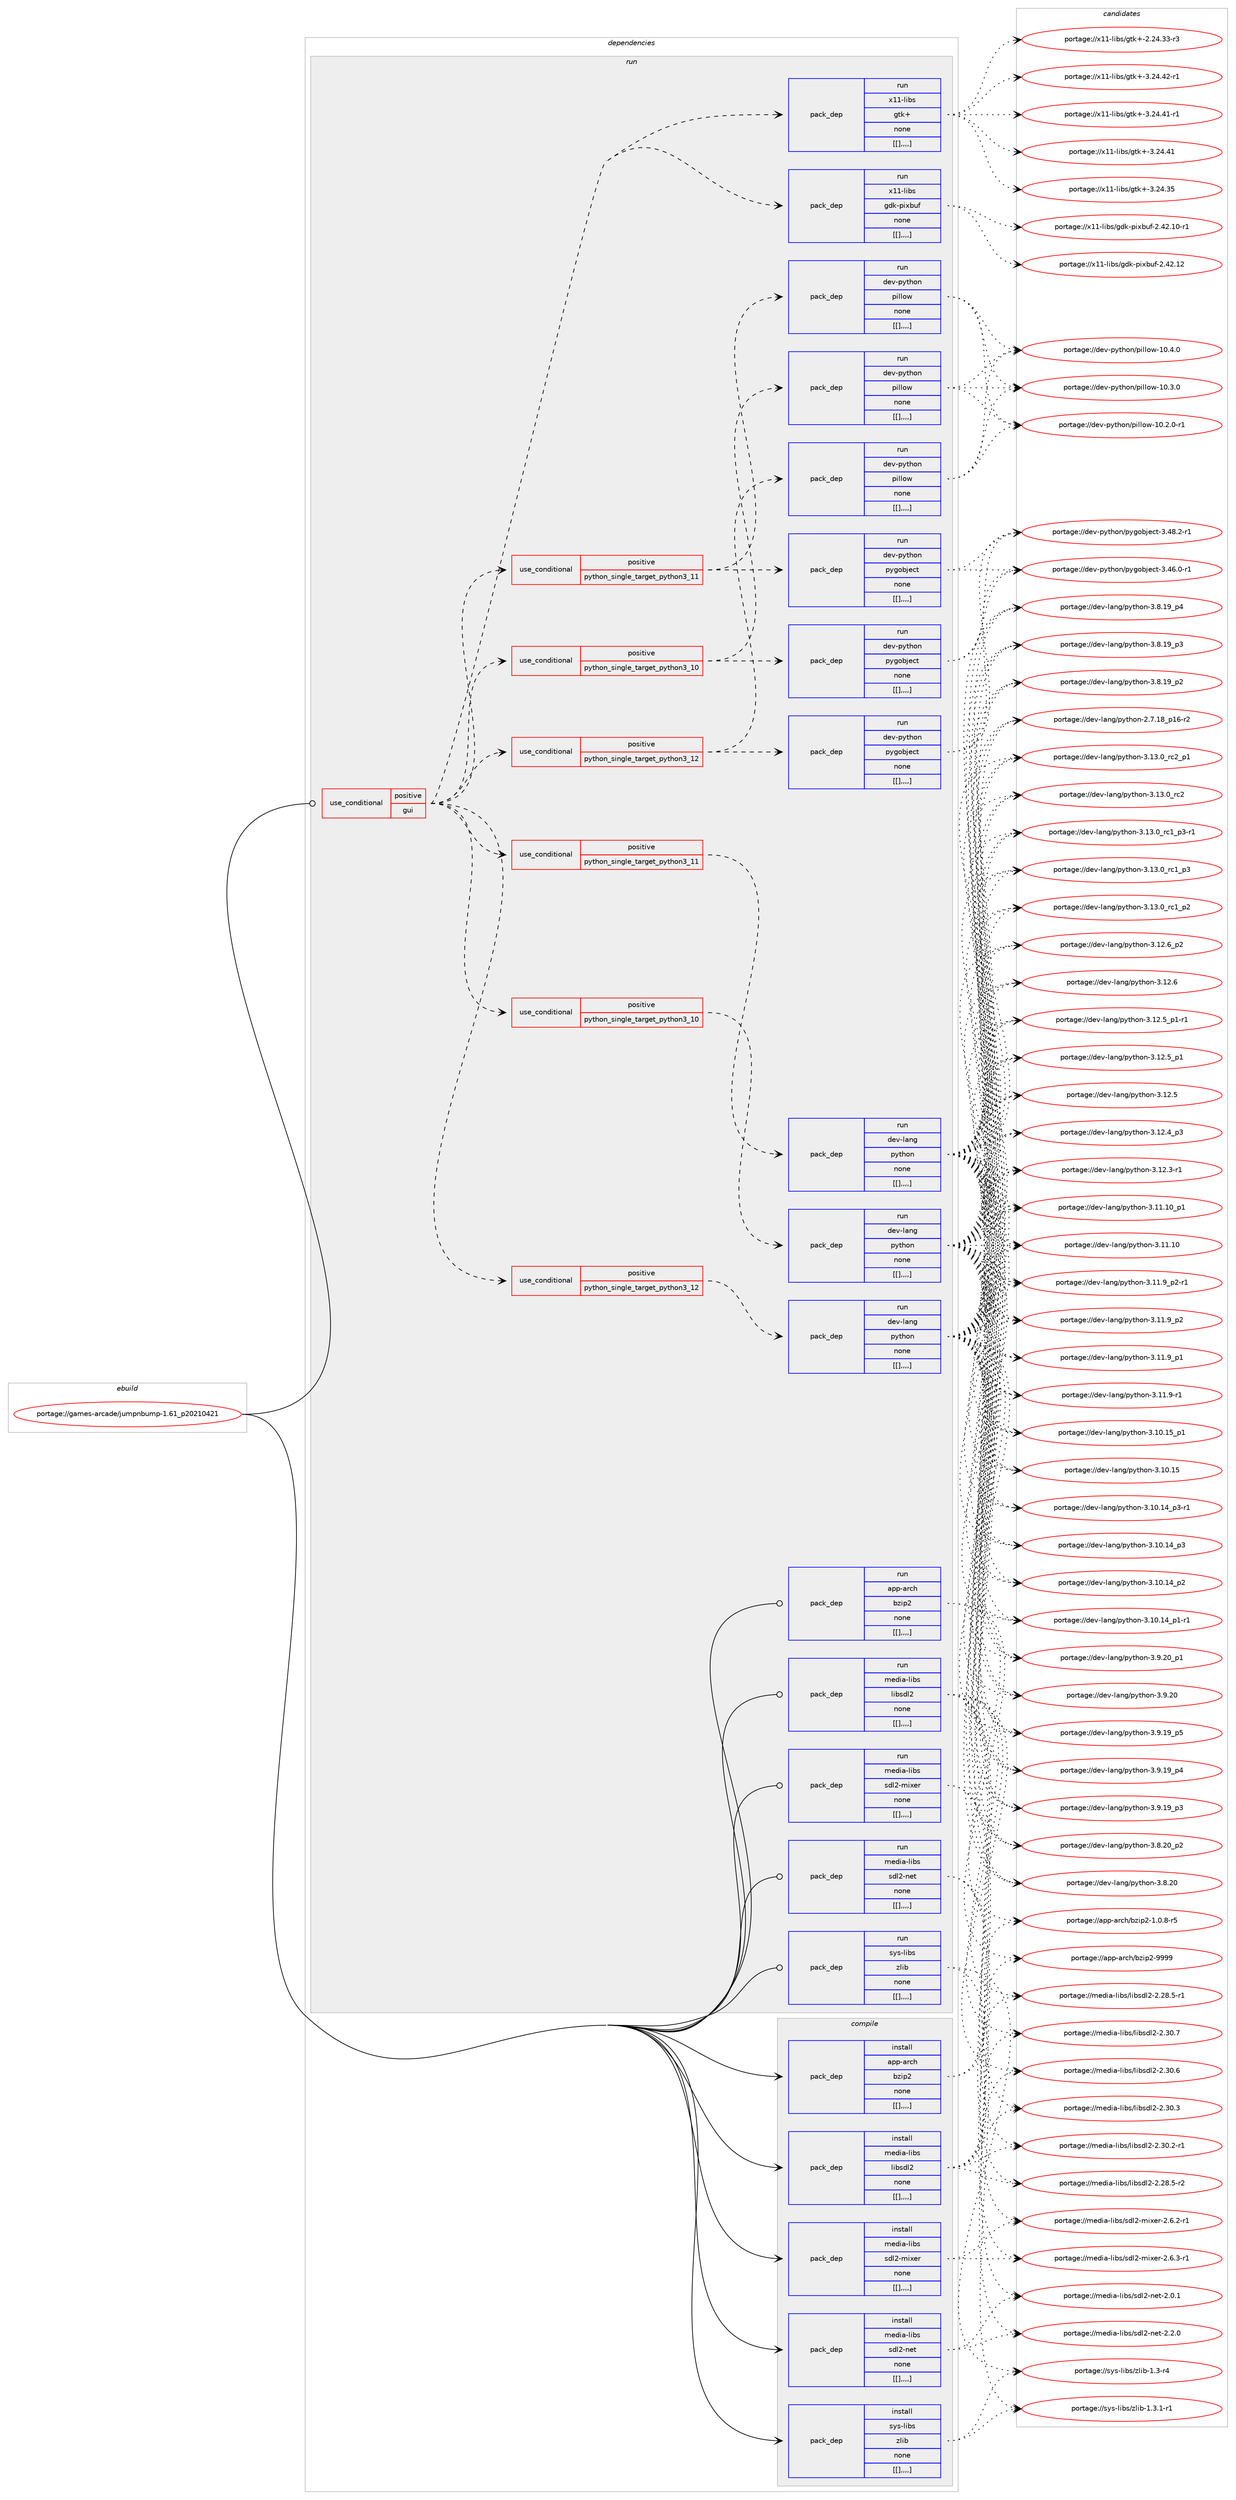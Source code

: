 digraph prolog {

# *************
# Graph options
# *************

newrank=true;
concentrate=true;
compound=true;
graph [rankdir=LR,fontname=Helvetica,fontsize=10,ranksep=1.5];#, ranksep=2.5, nodesep=0.2];
edge  [arrowhead=vee];
node  [fontname=Helvetica,fontsize=10];

# **********
# The ebuild
# **********

subgraph cluster_leftcol {
color=gray;
label=<<i>ebuild</i>>;
id [label="portage://games-arcade/jumpnbump-1.61_p20210421", color=red, width=4, href="../games-arcade/jumpnbump-1.61_p20210421.svg"];
}

# ****************
# The dependencies
# ****************

subgraph cluster_midcol {
color=gray;
label=<<i>dependencies</i>>;
subgraph cluster_compile {
fillcolor="#eeeeee";
style=filled;
label=<<i>compile</i>>;
subgraph pack162926 {
dependency229833 [label=<<TABLE BORDER="0" CELLBORDER="1" CELLSPACING="0" CELLPADDING="4" WIDTH="220"><TR><TD ROWSPAN="6" CELLPADDING="30">pack_dep</TD></TR><TR><TD WIDTH="110">install</TD></TR><TR><TD>app-arch</TD></TR><TR><TD>bzip2</TD></TR><TR><TD>none</TD></TR><TR><TD>[[],,,,]</TD></TR></TABLE>>, shape=none, color=blue];
}
id:e -> dependency229833:w [weight=20,style="solid",arrowhead="vee"];
subgraph pack162927 {
dependency229834 [label=<<TABLE BORDER="0" CELLBORDER="1" CELLSPACING="0" CELLPADDING="4" WIDTH="220"><TR><TD ROWSPAN="6" CELLPADDING="30">pack_dep</TD></TR><TR><TD WIDTH="110">install</TD></TR><TR><TD>media-libs</TD></TR><TR><TD>libsdl2</TD></TR><TR><TD>none</TD></TR><TR><TD>[[],,,,]</TD></TR></TABLE>>, shape=none, color=blue];
}
id:e -> dependency229834:w [weight=20,style="solid",arrowhead="vee"];
subgraph pack162928 {
dependency229835 [label=<<TABLE BORDER="0" CELLBORDER="1" CELLSPACING="0" CELLPADDING="4" WIDTH="220"><TR><TD ROWSPAN="6" CELLPADDING="30">pack_dep</TD></TR><TR><TD WIDTH="110">install</TD></TR><TR><TD>media-libs</TD></TR><TR><TD>sdl2-mixer</TD></TR><TR><TD>none</TD></TR><TR><TD>[[],,,,]</TD></TR></TABLE>>, shape=none, color=blue];
}
id:e -> dependency229835:w [weight=20,style="solid",arrowhead="vee"];
subgraph pack162929 {
dependency229836 [label=<<TABLE BORDER="0" CELLBORDER="1" CELLSPACING="0" CELLPADDING="4" WIDTH="220"><TR><TD ROWSPAN="6" CELLPADDING="30">pack_dep</TD></TR><TR><TD WIDTH="110">install</TD></TR><TR><TD>media-libs</TD></TR><TR><TD>sdl2-net</TD></TR><TR><TD>none</TD></TR><TR><TD>[[],,,,]</TD></TR></TABLE>>, shape=none, color=blue];
}
id:e -> dependency229836:w [weight=20,style="solid",arrowhead="vee"];
subgraph pack162930 {
dependency229837 [label=<<TABLE BORDER="0" CELLBORDER="1" CELLSPACING="0" CELLPADDING="4" WIDTH="220"><TR><TD ROWSPAN="6" CELLPADDING="30">pack_dep</TD></TR><TR><TD WIDTH="110">install</TD></TR><TR><TD>sys-libs</TD></TR><TR><TD>zlib</TD></TR><TR><TD>none</TD></TR><TR><TD>[[],,,,]</TD></TR></TABLE>>, shape=none, color=blue];
}
id:e -> dependency229837:w [weight=20,style="solid",arrowhead="vee"];
}
subgraph cluster_compileandrun {
fillcolor="#eeeeee";
style=filled;
label=<<i>compile and run</i>>;
}
subgraph cluster_run {
fillcolor="#eeeeee";
style=filled;
label=<<i>run</i>>;
subgraph cond65432 {
dependency229838 [label=<<TABLE BORDER="0" CELLBORDER="1" CELLSPACING="0" CELLPADDING="4"><TR><TD ROWSPAN="3" CELLPADDING="10">use_conditional</TD></TR><TR><TD>positive</TD></TR><TR><TD>gui</TD></TR></TABLE>>, shape=none, color=red];
subgraph cond65433 {
dependency229839 [label=<<TABLE BORDER="0" CELLBORDER="1" CELLSPACING="0" CELLPADDING="4"><TR><TD ROWSPAN="3" CELLPADDING="10">use_conditional</TD></TR><TR><TD>positive</TD></TR><TR><TD>python_single_target_python3_10</TD></TR></TABLE>>, shape=none, color=red];
subgraph pack162931 {
dependency229840 [label=<<TABLE BORDER="0" CELLBORDER="1" CELLSPACING="0" CELLPADDING="4" WIDTH="220"><TR><TD ROWSPAN="6" CELLPADDING="30">pack_dep</TD></TR><TR><TD WIDTH="110">run</TD></TR><TR><TD>dev-lang</TD></TR><TR><TD>python</TD></TR><TR><TD>none</TD></TR><TR><TD>[[],,,,]</TD></TR></TABLE>>, shape=none, color=blue];
}
dependency229839:e -> dependency229840:w [weight=20,style="dashed",arrowhead="vee"];
}
dependency229838:e -> dependency229839:w [weight=20,style="dashed",arrowhead="vee"];
subgraph cond65434 {
dependency229841 [label=<<TABLE BORDER="0" CELLBORDER="1" CELLSPACING="0" CELLPADDING="4"><TR><TD ROWSPAN="3" CELLPADDING="10">use_conditional</TD></TR><TR><TD>positive</TD></TR><TR><TD>python_single_target_python3_11</TD></TR></TABLE>>, shape=none, color=red];
subgraph pack162932 {
dependency229842 [label=<<TABLE BORDER="0" CELLBORDER="1" CELLSPACING="0" CELLPADDING="4" WIDTH="220"><TR><TD ROWSPAN="6" CELLPADDING="30">pack_dep</TD></TR><TR><TD WIDTH="110">run</TD></TR><TR><TD>dev-lang</TD></TR><TR><TD>python</TD></TR><TR><TD>none</TD></TR><TR><TD>[[],,,,]</TD></TR></TABLE>>, shape=none, color=blue];
}
dependency229841:e -> dependency229842:w [weight=20,style="dashed",arrowhead="vee"];
}
dependency229838:e -> dependency229841:w [weight=20,style="dashed",arrowhead="vee"];
subgraph cond65435 {
dependency229843 [label=<<TABLE BORDER="0" CELLBORDER="1" CELLSPACING="0" CELLPADDING="4"><TR><TD ROWSPAN="3" CELLPADDING="10">use_conditional</TD></TR><TR><TD>positive</TD></TR><TR><TD>python_single_target_python3_12</TD></TR></TABLE>>, shape=none, color=red];
subgraph pack162933 {
dependency229844 [label=<<TABLE BORDER="0" CELLBORDER="1" CELLSPACING="0" CELLPADDING="4" WIDTH="220"><TR><TD ROWSPAN="6" CELLPADDING="30">pack_dep</TD></TR><TR><TD WIDTH="110">run</TD></TR><TR><TD>dev-lang</TD></TR><TR><TD>python</TD></TR><TR><TD>none</TD></TR><TR><TD>[[],,,,]</TD></TR></TABLE>>, shape=none, color=blue];
}
dependency229843:e -> dependency229844:w [weight=20,style="dashed",arrowhead="vee"];
}
dependency229838:e -> dependency229843:w [weight=20,style="dashed",arrowhead="vee"];
subgraph cond65436 {
dependency229845 [label=<<TABLE BORDER="0" CELLBORDER="1" CELLSPACING="0" CELLPADDING="4"><TR><TD ROWSPAN="3" CELLPADDING="10">use_conditional</TD></TR><TR><TD>positive</TD></TR><TR><TD>python_single_target_python3_10</TD></TR></TABLE>>, shape=none, color=red];
subgraph pack162934 {
dependency229846 [label=<<TABLE BORDER="0" CELLBORDER="1" CELLSPACING="0" CELLPADDING="4" WIDTH="220"><TR><TD ROWSPAN="6" CELLPADDING="30">pack_dep</TD></TR><TR><TD WIDTH="110">run</TD></TR><TR><TD>dev-python</TD></TR><TR><TD>pillow</TD></TR><TR><TD>none</TD></TR><TR><TD>[[],,,,]</TD></TR></TABLE>>, shape=none, color=blue];
}
dependency229845:e -> dependency229846:w [weight=20,style="dashed",arrowhead="vee"];
subgraph pack162935 {
dependency229847 [label=<<TABLE BORDER="0" CELLBORDER="1" CELLSPACING="0" CELLPADDING="4" WIDTH="220"><TR><TD ROWSPAN="6" CELLPADDING="30">pack_dep</TD></TR><TR><TD WIDTH="110">run</TD></TR><TR><TD>dev-python</TD></TR><TR><TD>pygobject</TD></TR><TR><TD>none</TD></TR><TR><TD>[[],,,,]</TD></TR></TABLE>>, shape=none, color=blue];
}
dependency229845:e -> dependency229847:w [weight=20,style="dashed",arrowhead="vee"];
}
dependency229838:e -> dependency229845:w [weight=20,style="dashed",arrowhead="vee"];
subgraph cond65437 {
dependency229848 [label=<<TABLE BORDER="0" CELLBORDER="1" CELLSPACING="0" CELLPADDING="4"><TR><TD ROWSPAN="3" CELLPADDING="10">use_conditional</TD></TR><TR><TD>positive</TD></TR><TR><TD>python_single_target_python3_11</TD></TR></TABLE>>, shape=none, color=red];
subgraph pack162936 {
dependency229849 [label=<<TABLE BORDER="0" CELLBORDER="1" CELLSPACING="0" CELLPADDING="4" WIDTH="220"><TR><TD ROWSPAN="6" CELLPADDING="30">pack_dep</TD></TR><TR><TD WIDTH="110">run</TD></TR><TR><TD>dev-python</TD></TR><TR><TD>pillow</TD></TR><TR><TD>none</TD></TR><TR><TD>[[],,,,]</TD></TR></TABLE>>, shape=none, color=blue];
}
dependency229848:e -> dependency229849:w [weight=20,style="dashed",arrowhead="vee"];
subgraph pack162937 {
dependency229850 [label=<<TABLE BORDER="0" CELLBORDER="1" CELLSPACING="0" CELLPADDING="4" WIDTH="220"><TR><TD ROWSPAN="6" CELLPADDING="30">pack_dep</TD></TR><TR><TD WIDTH="110">run</TD></TR><TR><TD>dev-python</TD></TR><TR><TD>pygobject</TD></TR><TR><TD>none</TD></TR><TR><TD>[[],,,,]</TD></TR></TABLE>>, shape=none, color=blue];
}
dependency229848:e -> dependency229850:w [weight=20,style="dashed",arrowhead="vee"];
}
dependency229838:e -> dependency229848:w [weight=20,style="dashed",arrowhead="vee"];
subgraph cond65438 {
dependency229851 [label=<<TABLE BORDER="0" CELLBORDER="1" CELLSPACING="0" CELLPADDING="4"><TR><TD ROWSPAN="3" CELLPADDING="10">use_conditional</TD></TR><TR><TD>positive</TD></TR><TR><TD>python_single_target_python3_12</TD></TR></TABLE>>, shape=none, color=red];
subgraph pack162938 {
dependency229852 [label=<<TABLE BORDER="0" CELLBORDER="1" CELLSPACING="0" CELLPADDING="4" WIDTH="220"><TR><TD ROWSPAN="6" CELLPADDING="30">pack_dep</TD></TR><TR><TD WIDTH="110">run</TD></TR><TR><TD>dev-python</TD></TR><TR><TD>pillow</TD></TR><TR><TD>none</TD></TR><TR><TD>[[],,,,]</TD></TR></TABLE>>, shape=none, color=blue];
}
dependency229851:e -> dependency229852:w [weight=20,style="dashed",arrowhead="vee"];
subgraph pack162939 {
dependency229853 [label=<<TABLE BORDER="0" CELLBORDER="1" CELLSPACING="0" CELLPADDING="4" WIDTH="220"><TR><TD ROWSPAN="6" CELLPADDING="30">pack_dep</TD></TR><TR><TD WIDTH="110">run</TD></TR><TR><TD>dev-python</TD></TR><TR><TD>pygobject</TD></TR><TR><TD>none</TD></TR><TR><TD>[[],,,,]</TD></TR></TABLE>>, shape=none, color=blue];
}
dependency229851:e -> dependency229853:w [weight=20,style="dashed",arrowhead="vee"];
}
dependency229838:e -> dependency229851:w [weight=20,style="dashed",arrowhead="vee"];
subgraph pack162940 {
dependency229854 [label=<<TABLE BORDER="0" CELLBORDER="1" CELLSPACING="0" CELLPADDING="4" WIDTH="220"><TR><TD ROWSPAN="6" CELLPADDING="30">pack_dep</TD></TR><TR><TD WIDTH="110">run</TD></TR><TR><TD>x11-libs</TD></TR><TR><TD>gdk-pixbuf</TD></TR><TR><TD>none</TD></TR><TR><TD>[[],,,,]</TD></TR></TABLE>>, shape=none, color=blue];
}
dependency229838:e -> dependency229854:w [weight=20,style="dashed",arrowhead="vee"];
subgraph pack162941 {
dependency229855 [label=<<TABLE BORDER="0" CELLBORDER="1" CELLSPACING="0" CELLPADDING="4" WIDTH="220"><TR><TD ROWSPAN="6" CELLPADDING="30">pack_dep</TD></TR><TR><TD WIDTH="110">run</TD></TR><TR><TD>x11-libs</TD></TR><TR><TD>gtk+</TD></TR><TR><TD>none</TD></TR><TR><TD>[[],,,,]</TD></TR></TABLE>>, shape=none, color=blue];
}
dependency229838:e -> dependency229855:w [weight=20,style="dashed",arrowhead="vee"];
}
id:e -> dependency229838:w [weight=20,style="solid",arrowhead="odot"];
subgraph pack162942 {
dependency229856 [label=<<TABLE BORDER="0" CELLBORDER="1" CELLSPACING="0" CELLPADDING="4" WIDTH="220"><TR><TD ROWSPAN="6" CELLPADDING="30">pack_dep</TD></TR><TR><TD WIDTH="110">run</TD></TR><TR><TD>app-arch</TD></TR><TR><TD>bzip2</TD></TR><TR><TD>none</TD></TR><TR><TD>[[],,,,]</TD></TR></TABLE>>, shape=none, color=blue];
}
id:e -> dependency229856:w [weight=20,style="solid",arrowhead="odot"];
subgraph pack162943 {
dependency229857 [label=<<TABLE BORDER="0" CELLBORDER="1" CELLSPACING="0" CELLPADDING="4" WIDTH="220"><TR><TD ROWSPAN="6" CELLPADDING="30">pack_dep</TD></TR><TR><TD WIDTH="110">run</TD></TR><TR><TD>media-libs</TD></TR><TR><TD>libsdl2</TD></TR><TR><TD>none</TD></TR><TR><TD>[[],,,,]</TD></TR></TABLE>>, shape=none, color=blue];
}
id:e -> dependency229857:w [weight=20,style="solid",arrowhead="odot"];
subgraph pack162944 {
dependency229858 [label=<<TABLE BORDER="0" CELLBORDER="1" CELLSPACING="0" CELLPADDING="4" WIDTH="220"><TR><TD ROWSPAN="6" CELLPADDING="30">pack_dep</TD></TR><TR><TD WIDTH="110">run</TD></TR><TR><TD>media-libs</TD></TR><TR><TD>sdl2-mixer</TD></TR><TR><TD>none</TD></TR><TR><TD>[[],,,,]</TD></TR></TABLE>>, shape=none, color=blue];
}
id:e -> dependency229858:w [weight=20,style="solid",arrowhead="odot"];
subgraph pack162945 {
dependency229859 [label=<<TABLE BORDER="0" CELLBORDER="1" CELLSPACING="0" CELLPADDING="4" WIDTH="220"><TR><TD ROWSPAN="6" CELLPADDING="30">pack_dep</TD></TR><TR><TD WIDTH="110">run</TD></TR><TR><TD>media-libs</TD></TR><TR><TD>sdl2-net</TD></TR><TR><TD>none</TD></TR><TR><TD>[[],,,,]</TD></TR></TABLE>>, shape=none, color=blue];
}
id:e -> dependency229859:w [weight=20,style="solid",arrowhead="odot"];
subgraph pack162946 {
dependency229860 [label=<<TABLE BORDER="0" CELLBORDER="1" CELLSPACING="0" CELLPADDING="4" WIDTH="220"><TR><TD ROWSPAN="6" CELLPADDING="30">pack_dep</TD></TR><TR><TD WIDTH="110">run</TD></TR><TR><TD>sys-libs</TD></TR><TR><TD>zlib</TD></TR><TR><TD>none</TD></TR><TR><TD>[[],,,,]</TD></TR></TABLE>>, shape=none, color=blue];
}
id:e -> dependency229860:w [weight=20,style="solid",arrowhead="odot"];
}
}

# **************
# The candidates
# **************

subgraph cluster_choices {
rank=same;
color=gray;
label=<<i>candidates</i>>;

subgraph choice162926 {
color=black;
nodesep=1;
choice971121124597114991044798122105112504557575757 [label="portage://app-arch/bzip2-9999", color=red, width=4,href="../app-arch/bzip2-9999.svg"];
choice971121124597114991044798122105112504549464846564511453 [label="portage://app-arch/bzip2-1.0.8-r5", color=red, width=4,href="../app-arch/bzip2-1.0.8-r5.svg"];
dependency229833:e -> choice971121124597114991044798122105112504557575757:w [style=dotted,weight="100"];
dependency229833:e -> choice971121124597114991044798122105112504549464846564511453:w [style=dotted,weight="100"];
}
subgraph choice162927 {
color=black;
nodesep=1;
choice10910110010597451081059811547108105981151001085045504651484655 [label="portage://media-libs/libsdl2-2.30.7", color=red, width=4,href="../media-libs/libsdl2-2.30.7.svg"];
choice10910110010597451081059811547108105981151001085045504651484654 [label="portage://media-libs/libsdl2-2.30.6", color=red, width=4,href="../media-libs/libsdl2-2.30.6.svg"];
choice10910110010597451081059811547108105981151001085045504651484651 [label="portage://media-libs/libsdl2-2.30.3", color=red, width=4,href="../media-libs/libsdl2-2.30.3.svg"];
choice109101100105974510810598115471081059811510010850455046514846504511449 [label="portage://media-libs/libsdl2-2.30.2-r1", color=red, width=4,href="../media-libs/libsdl2-2.30.2-r1.svg"];
choice109101100105974510810598115471081059811510010850455046505646534511450 [label="portage://media-libs/libsdl2-2.28.5-r2", color=red, width=4,href="../media-libs/libsdl2-2.28.5-r2.svg"];
choice109101100105974510810598115471081059811510010850455046505646534511449 [label="portage://media-libs/libsdl2-2.28.5-r1", color=red, width=4,href="../media-libs/libsdl2-2.28.5-r1.svg"];
dependency229834:e -> choice10910110010597451081059811547108105981151001085045504651484655:w [style=dotted,weight="100"];
dependency229834:e -> choice10910110010597451081059811547108105981151001085045504651484654:w [style=dotted,weight="100"];
dependency229834:e -> choice10910110010597451081059811547108105981151001085045504651484651:w [style=dotted,weight="100"];
dependency229834:e -> choice109101100105974510810598115471081059811510010850455046514846504511449:w [style=dotted,weight="100"];
dependency229834:e -> choice109101100105974510810598115471081059811510010850455046505646534511450:w [style=dotted,weight="100"];
dependency229834:e -> choice109101100105974510810598115471081059811510010850455046505646534511449:w [style=dotted,weight="100"];
}
subgraph choice162928 {
color=black;
nodesep=1;
choice1091011001059745108105981154711510010850451091051201011144550465446514511449 [label="portage://media-libs/sdl2-mixer-2.6.3-r1", color=red, width=4,href="../media-libs/sdl2-mixer-2.6.3-r1.svg"];
choice1091011001059745108105981154711510010850451091051201011144550465446504511449 [label="portage://media-libs/sdl2-mixer-2.6.2-r1", color=red, width=4,href="../media-libs/sdl2-mixer-2.6.2-r1.svg"];
dependency229835:e -> choice1091011001059745108105981154711510010850451091051201011144550465446514511449:w [style=dotted,weight="100"];
dependency229835:e -> choice1091011001059745108105981154711510010850451091051201011144550465446504511449:w [style=dotted,weight="100"];
}
subgraph choice162929 {
color=black;
nodesep=1;
choice109101100105974510810598115471151001085045110101116455046504648 [label="portage://media-libs/sdl2-net-2.2.0", color=red, width=4,href="../media-libs/sdl2-net-2.2.0.svg"];
choice109101100105974510810598115471151001085045110101116455046484649 [label="portage://media-libs/sdl2-net-2.0.1", color=red, width=4,href="../media-libs/sdl2-net-2.0.1.svg"];
dependency229836:e -> choice109101100105974510810598115471151001085045110101116455046504648:w [style=dotted,weight="100"];
dependency229836:e -> choice109101100105974510810598115471151001085045110101116455046484649:w [style=dotted,weight="100"];
}
subgraph choice162930 {
color=black;
nodesep=1;
choice115121115451081059811547122108105984549465146494511449 [label="portage://sys-libs/zlib-1.3.1-r1", color=red, width=4,href="../sys-libs/zlib-1.3.1-r1.svg"];
choice11512111545108105981154712210810598454946514511452 [label="portage://sys-libs/zlib-1.3-r4", color=red, width=4,href="../sys-libs/zlib-1.3-r4.svg"];
dependency229837:e -> choice115121115451081059811547122108105984549465146494511449:w [style=dotted,weight="100"];
dependency229837:e -> choice11512111545108105981154712210810598454946514511452:w [style=dotted,weight="100"];
}
subgraph choice162931 {
color=black;
nodesep=1;
choice100101118451089711010347112121116104111110455146495146489511499509511249 [label="portage://dev-lang/python-3.13.0_rc2_p1", color=red, width=4,href="../dev-lang/python-3.13.0_rc2_p1.svg"];
choice10010111845108971101034711212111610411111045514649514648951149950 [label="portage://dev-lang/python-3.13.0_rc2", color=red, width=4,href="../dev-lang/python-3.13.0_rc2.svg"];
choice1001011184510897110103471121211161041111104551464951464895114994995112514511449 [label="portage://dev-lang/python-3.13.0_rc1_p3-r1", color=red, width=4,href="../dev-lang/python-3.13.0_rc1_p3-r1.svg"];
choice100101118451089711010347112121116104111110455146495146489511499499511251 [label="portage://dev-lang/python-3.13.0_rc1_p3", color=red, width=4,href="../dev-lang/python-3.13.0_rc1_p3.svg"];
choice100101118451089711010347112121116104111110455146495146489511499499511250 [label="portage://dev-lang/python-3.13.0_rc1_p2", color=red, width=4,href="../dev-lang/python-3.13.0_rc1_p2.svg"];
choice100101118451089711010347112121116104111110455146495046549511250 [label="portage://dev-lang/python-3.12.6_p2", color=red, width=4,href="../dev-lang/python-3.12.6_p2.svg"];
choice10010111845108971101034711212111610411111045514649504654 [label="portage://dev-lang/python-3.12.6", color=red, width=4,href="../dev-lang/python-3.12.6.svg"];
choice1001011184510897110103471121211161041111104551464950465395112494511449 [label="portage://dev-lang/python-3.12.5_p1-r1", color=red, width=4,href="../dev-lang/python-3.12.5_p1-r1.svg"];
choice100101118451089711010347112121116104111110455146495046539511249 [label="portage://dev-lang/python-3.12.5_p1", color=red, width=4,href="../dev-lang/python-3.12.5_p1.svg"];
choice10010111845108971101034711212111610411111045514649504653 [label="portage://dev-lang/python-3.12.5", color=red, width=4,href="../dev-lang/python-3.12.5.svg"];
choice100101118451089711010347112121116104111110455146495046529511251 [label="portage://dev-lang/python-3.12.4_p3", color=red, width=4,href="../dev-lang/python-3.12.4_p3.svg"];
choice100101118451089711010347112121116104111110455146495046514511449 [label="portage://dev-lang/python-3.12.3-r1", color=red, width=4,href="../dev-lang/python-3.12.3-r1.svg"];
choice10010111845108971101034711212111610411111045514649494649489511249 [label="portage://dev-lang/python-3.11.10_p1", color=red, width=4,href="../dev-lang/python-3.11.10_p1.svg"];
choice1001011184510897110103471121211161041111104551464949464948 [label="portage://dev-lang/python-3.11.10", color=red, width=4,href="../dev-lang/python-3.11.10.svg"];
choice1001011184510897110103471121211161041111104551464949465795112504511449 [label="portage://dev-lang/python-3.11.9_p2-r1", color=red, width=4,href="../dev-lang/python-3.11.9_p2-r1.svg"];
choice100101118451089711010347112121116104111110455146494946579511250 [label="portage://dev-lang/python-3.11.9_p2", color=red, width=4,href="../dev-lang/python-3.11.9_p2.svg"];
choice100101118451089711010347112121116104111110455146494946579511249 [label="portage://dev-lang/python-3.11.9_p1", color=red, width=4,href="../dev-lang/python-3.11.9_p1.svg"];
choice100101118451089711010347112121116104111110455146494946574511449 [label="portage://dev-lang/python-3.11.9-r1", color=red, width=4,href="../dev-lang/python-3.11.9-r1.svg"];
choice10010111845108971101034711212111610411111045514649484649539511249 [label="portage://dev-lang/python-3.10.15_p1", color=red, width=4,href="../dev-lang/python-3.10.15_p1.svg"];
choice1001011184510897110103471121211161041111104551464948464953 [label="portage://dev-lang/python-3.10.15", color=red, width=4,href="../dev-lang/python-3.10.15.svg"];
choice100101118451089711010347112121116104111110455146494846495295112514511449 [label="portage://dev-lang/python-3.10.14_p3-r1", color=red, width=4,href="../dev-lang/python-3.10.14_p3-r1.svg"];
choice10010111845108971101034711212111610411111045514649484649529511251 [label="portage://dev-lang/python-3.10.14_p3", color=red, width=4,href="../dev-lang/python-3.10.14_p3.svg"];
choice10010111845108971101034711212111610411111045514649484649529511250 [label="portage://dev-lang/python-3.10.14_p2", color=red, width=4,href="../dev-lang/python-3.10.14_p2.svg"];
choice100101118451089711010347112121116104111110455146494846495295112494511449 [label="portage://dev-lang/python-3.10.14_p1-r1", color=red, width=4,href="../dev-lang/python-3.10.14_p1-r1.svg"];
choice100101118451089711010347112121116104111110455146574650489511249 [label="portage://dev-lang/python-3.9.20_p1", color=red, width=4,href="../dev-lang/python-3.9.20_p1.svg"];
choice10010111845108971101034711212111610411111045514657465048 [label="portage://dev-lang/python-3.9.20", color=red, width=4,href="../dev-lang/python-3.9.20.svg"];
choice100101118451089711010347112121116104111110455146574649579511253 [label="portage://dev-lang/python-3.9.19_p5", color=red, width=4,href="../dev-lang/python-3.9.19_p5.svg"];
choice100101118451089711010347112121116104111110455146574649579511252 [label="portage://dev-lang/python-3.9.19_p4", color=red, width=4,href="../dev-lang/python-3.9.19_p4.svg"];
choice100101118451089711010347112121116104111110455146574649579511251 [label="portage://dev-lang/python-3.9.19_p3", color=red, width=4,href="../dev-lang/python-3.9.19_p3.svg"];
choice100101118451089711010347112121116104111110455146564650489511250 [label="portage://dev-lang/python-3.8.20_p2", color=red, width=4,href="../dev-lang/python-3.8.20_p2.svg"];
choice10010111845108971101034711212111610411111045514656465048 [label="portage://dev-lang/python-3.8.20", color=red, width=4,href="../dev-lang/python-3.8.20.svg"];
choice100101118451089711010347112121116104111110455146564649579511252 [label="portage://dev-lang/python-3.8.19_p4", color=red, width=4,href="../dev-lang/python-3.8.19_p4.svg"];
choice100101118451089711010347112121116104111110455146564649579511251 [label="portage://dev-lang/python-3.8.19_p3", color=red, width=4,href="../dev-lang/python-3.8.19_p3.svg"];
choice100101118451089711010347112121116104111110455146564649579511250 [label="portage://dev-lang/python-3.8.19_p2", color=red, width=4,href="../dev-lang/python-3.8.19_p2.svg"];
choice100101118451089711010347112121116104111110455046554649569511249544511450 [label="portage://dev-lang/python-2.7.18_p16-r2", color=red, width=4,href="../dev-lang/python-2.7.18_p16-r2.svg"];
dependency229840:e -> choice100101118451089711010347112121116104111110455146495146489511499509511249:w [style=dotted,weight="100"];
dependency229840:e -> choice10010111845108971101034711212111610411111045514649514648951149950:w [style=dotted,weight="100"];
dependency229840:e -> choice1001011184510897110103471121211161041111104551464951464895114994995112514511449:w [style=dotted,weight="100"];
dependency229840:e -> choice100101118451089711010347112121116104111110455146495146489511499499511251:w [style=dotted,weight="100"];
dependency229840:e -> choice100101118451089711010347112121116104111110455146495146489511499499511250:w [style=dotted,weight="100"];
dependency229840:e -> choice100101118451089711010347112121116104111110455146495046549511250:w [style=dotted,weight="100"];
dependency229840:e -> choice10010111845108971101034711212111610411111045514649504654:w [style=dotted,weight="100"];
dependency229840:e -> choice1001011184510897110103471121211161041111104551464950465395112494511449:w [style=dotted,weight="100"];
dependency229840:e -> choice100101118451089711010347112121116104111110455146495046539511249:w [style=dotted,weight="100"];
dependency229840:e -> choice10010111845108971101034711212111610411111045514649504653:w [style=dotted,weight="100"];
dependency229840:e -> choice100101118451089711010347112121116104111110455146495046529511251:w [style=dotted,weight="100"];
dependency229840:e -> choice100101118451089711010347112121116104111110455146495046514511449:w [style=dotted,weight="100"];
dependency229840:e -> choice10010111845108971101034711212111610411111045514649494649489511249:w [style=dotted,weight="100"];
dependency229840:e -> choice1001011184510897110103471121211161041111104551464949464948:w [style=dotted,weight="100"];
dependency229840:e -> choice1001011184510897110103471121211161041111104551464949465795112504511449:w [style=dotted,weight="100"];
dependency229840:e -> choice100101118451089711010347112121116104111110455146494946579511250:w [style=dotted,weight="100"];
dependency229840:e -> choice100101118451089711010347112121116104111110455146494946579511249:w [style=dotted,weight="100"];
dependency229840:e -> choice100101118451089711010347112121116104111110455146494946574511449:w [style=dotted,weight="100"];
dependency229840:e -> choice10010111845108971101034711212111610411111045514649484649539511249:w [style=dotted,weight="100"];
dependency229840:e -> choice1001011184510897110103471121211161041111104551464948464953:w [style=dotted,weight="100"];
dependency229840:e -> choice100101118451089711010347112121116104111110455146494846495295112514511449:w [style=dotted,weight="100"];
dependency229840:e -> choice10010111845108971101034711212111610411111045514649484649529511251:w [style=dotted,weight="100"];
dependency229840:e -> choice10010111845108971101034711212111610411111045514649484649529511250:w [style=dotted,weight="100"];
dependency229840:e -> choice100101118451089711010347112121116104111110455146494846495295112494511449:w [style=dotted,weight="100"];
dependency229840:e -> choice100101118451089711010347112121116104111110455146574650489511249:w [style=dotted,weight="100"];
dependency229840:e -> choice10010111845108971101034711212111610411111045514657465048:w [style=dotted,weight="100"];
dependency229840:e -> choice100101118451089711010347112121116104111110455146574649579511253:w [style=dotted,weight="100"];
dependency229840:e -> choice100101118451089711010347112121116104111110455146574649579511252:w [style=dotted,weight="100"];
dependency229840:e -> choice100101118451089711010347112121116104111110455146574649579511251:w [style=dotted,weight="100"];
dependency229840:e -> choice100101118451089711010347112121116104111110455146564650489511250:w [style=dotted,weight="100"];
dependency229840:e -> choice10010111845108971101034711212111610411111045514656465048:w [style=dotted,weight="100"];
dependency229840:e -> choice100101118451089711010347112121116104111110455146564649579511252:w [style=dotted,weight="100"];
dependency229840:e -> choice100101118451089711010347112121116104111110455146564649579511251:w [style=dotted,weight="100"];
dependency229840:e -> choice100101118451089711010347112121116104111110455146564649579511250:w [style=dotted,weight="100"];
dependency229840:e -> choice100101118451089711010347112121116104111110455046554649569511249544511450:w [style=dotted,weight="100"];
}
subgraph choice162932 {
color=black;
nodesep=1;
choice100101118451089711010347112121116104111110455146495146489511499509511249 [label="portage://dev-lang/python-3.13.0_rc2_p1", color=red, width=4,href="../dev-lang/python-3.13.0_rc2_p1.svg"];
choice10010111845108971101034711212111610411111045514649514648951149950 [label="portage://dev-lang/python-3.13.0_rc2", color=red, width=4,href="../dev-lang/python-3.13.0_rc2.svg"];
choice1001011184510897110103471121211161041111104551464951464895114994995112514511449 [label="portage://dev-lang/python-3.13.0_rc1_p3-r1", color=red, width=4,href="../dev-lang/python-3.13.0_rc1_p3-r1.svg"];
choice100101118451089711010347112121116104111110455146495146489511499499511251 [label="portage://dev-lang/python-3.13.0_rc1_p3", color=red, width=4,href="../dev-lang/python-3.13.0_rc1_p3.svg"];
choice100101118451089711010347112121116104111110455146495146489511499499511250 [label="portage://dev-lang/python-3.13.0_rc1_p2", color=red, width=4,href="../dev-lang/python-3.13.0_rc1_p2.svg"];
choice100101118451089711010347112121116104111110455146495046549511250 [label="portage://dev-lang/python-3.12.6_p2", color=red, width=4,href="../dev-lang/python-3.12.6_p2.svg"];
choice10010111845108971101034711212111610411111045514649504654 [label="portage://dev-lang/python-3.12.6", color=red, width=4,href="../dev-lang/python-3.12.6.svg"];
choice1001011184510897110103471121211161041111104551464950465395112494511449 [label="portage://dev-lang/python-3.12.5_p1-r1", color=red, width=4,href="../dev-lang/python-3.12.5_p1-r1.svg"];
choice100101118451089711010347112121116104111110455146495046539511249 [label="portage://dev-lang/python-3.12.5_p1", color=red, width=4,href="../dev-lang/python-3.12.5_p1.svg"];
choice10010111845108971101034711212111610411111045514649504653 [label="portage://dev-lang/python-3.12.5", color=red, width=4,href="../dev-lang/python-3.12.5.svg"];
choice100101118451089711010347112121116104111110455146495046529511251 [label="portage://dev-lang/python-3.12.4_p3", color=red, width=4,href="../dev-lang/python-3.12.4_p3.svg"];
choice100101118451089711010347112121116104111110455146495046514511449 [label="portage://dev-lang/python-3.12.3-r1", color=red, width=4,href="../dev-lang/python-3.12.3-r1.svg"];
choice10010111845108971101034711212111610411111045514649494649489511249 [label="portage://dev-lang/python-3.11.10_p1", color=red, width=4,href="../dev-lang/python-3.11.10_p1.svg"];
choice1001011184510897110103471121211161041111104551464949464948 [label="portage://dev-lang/python-3.11.10", color=red, width=4,href="../dev-lang/python-3.11.10.svg"];
choice1001011184510897110103471121211161041111104551464949465795112504511449 [label="portage://dev-lang/python-3.11.9_p2-r1", color=red, width=4,href="../dev-lang/python-3.11.9_p2-r1.svg"];
choice100101118451089711010347112121116104111110455146494946579511250 [label="portage://dev-lang/python-3.11.9_p2", color=red, width=4,href="../dev-lang/python-3.11.9_p2.svg"];
choice100101118451089711010347112121116104111110455146494946579511249 [label="portage://dev-lang/python-3.11.9_p1", color=red, width=4,href="../dev-lang/python-3.11.9_p1.svg"];
choice100101118451089711010347112121116104111110455146494946574511449 [label="portage://dev-lang/python-3.11.9-r1", color=red, width=4,href="../dev-lang/python-3.11.9-r1.svg"];
choice10010111845108971101034711212111610411111045514649484649539511249 [label="portage://dev-lang/python-3.10.15_p1", color=red, width=4,href="../dev-lang/python-3.10.15_p1.svg"];
choice1001011184510897110103471121211161041111104551464948464953 [label="portage://dev-lang/python-3.10.15", color=red, width=4,href="../dev-lang/python-3.10.15.svg"];
choice100101118451089711010347112121116104111110455146494846495295112514511449 [label="portage://dev-lang/python-3.10.14_p3-r1", color=red, width=4,href="../dev-lang/python-3.10.14_p3-r1.svg"];
choice10010111845108971101034711212111610411111045514649484649529511251 [label="portage://dev-lang/python-3.10.14_p3", color=red, width=4,href="../dev-lang/python-3.10.14_p3.svg"];
choice10010111845108971101034711212111610411111045514649484649529511250 [label="portage://dev-lang/python-3.10.14_p2", color=red, width=4,href="../dev-lang/python-3.10.14_p2.svg"];
choice100101118451089711010347112121116104111110455146494846495295112494511449 [label="portage://dev-lang/python-3.10.14_p1-r1", color=red, width=4,href="../dev-lang/python-3.10.14_p1-r1.svg"];
choice100101118451089711010347112121116104111110455146574650489511249 [label="portage://dev-lang/python-3.9.20_p1", color=red, width=4,href="../dev-lang/python-3.9.20_p1.svg"];
choice10010111845108971101034711212111610411111045514657465048 [label="portage://dev-lang/python-3.9.20", color=red, width=4,href="../dev-lang/python-3.9.20.svg"];
choice100101118451089711010347112121116104111110455146574649579511253 [label="portage://dev-lang/python-3.9.19_p5", color=red, width=4,href="../dev-lang/python-3.9.19_p5.svg"];
choice100101118451089711010347112121116104111110455146574649579511252 [label="portage://dev-lang/python-3.9.19_p4", color=red, width=4,href="../dev-lang/python-3.9.19_p4.svg"];
choice100101118451089711010347112121116104111110455146574649579511251 [label="portage://dev-lang/python-3.9.19_p3", color=red, width=4,href="../dev-lang/python-3.9.19_p3.svg"];
choice100101118451089711010347112121116104111110455146564650489511250 [label="portage://dev-lang/python-3.8.20_p2", color=red, width=4,href="../dev-lang/python-3.8.20_p2.svg"];
choice10010111845108971101034711212111610411111045514656465048 [label="portage://dev-lang/python-3.8.20", color=red, width=4,href="../dev-lang/python-3.8.20.svg"];
choice100101118451089711010347112121116104111110455146564649579511252 [label="portage://dev-lang/python-3.8.19_p4", color=red, width=4,href="../dev-lang/python-3.8.19_p4.svg"];
choice100101118451089711010347112121116104111110455146564649579511251 [label="portage://dev-lang/python-3.8.19_p3", color=red, width=4,href="../dev-lang/python-3.8.19_p3.svg"];
choice100101118451089711010347112121116104111110455146564649579511250 [label="portage://dev-lang/python-3.8.19_p2", color=red, width=4,href="../dev-lang/python-3.8.19_p2.svg"];
choice100101118451089711010347112121116104111110455046554649569511249544511450 [label="portage://dev-lang/python-2.7.18_p16-r2", color=red, width=4,href="../dev-lang/python-2.7.18_p16-r2.svg"];
dependency229842:e -> choice100101118451089711010347112121116104111110455146495146489511499509511249:w [style=dotted,weight="100"];
dependency229842:e -> choice10010111845108971101034711212111610411111045514649514648951149950:w [style=dotted,weight="100"];
dependency229842:e -> choice1001011184510897110103471121211161041111104551464951464895114994995112514511449:w [style=dotted,weight="100"];
dependency229842:e -> choice100101118451089711010347112121116104111110455146495146489511499499511251:w [style=dotted,weight="100"];
dependency229842:e -> choice100101118451089711010347112121116104111110455146495146489511499499511250:w [style=dotted,weight="100"];
dependency229842:e -> choice100101118451089711010347112121116104111110455146495046549511250:w [style=dotted,weight="100"];
dependency229842:e -> choice10010111845108971101034711212111610411111045514649504654:w [style=dotted,weight="100"];
dependency229842:e -> choice1001011184510897110103471121211161041111104551464950465395112494511449:w [style=dotted,weight="100"];
dependency229842:e -> choice100101118451089711010347112121116104111110455146495046539511249:w [style=dotted,weight="100"];
dependency229842:e -> choice10010111845108971101034711212111610411111045514649504653:w [style=dotted,weight="100"];
dependency229842:e -> choice100101118451089711010347112121116104111110455146495046529511251:w [style=dotted,weight="100"];
dependency229842:e -> choice100101118451089711010347112121116104111110455146495046514511449:w [style=dotted,weight="100"];
dependency229842:e -> choice10010111845108971101034711212111610411111045514649494649489511249:w [style=dotted,weight="100"];
dependency229842:e -> choice1001011184510897110103471121211161041111104551464949464948:w [style=dotted,weight="100"];
dependency229842:e -> choice1001011184510897110103471121211161041111104551464949465795112504511449:w [style=dotted,weight="100"];
dependency229842:e -> choice100101118451089711010347112121116104111110455146494946579511250:w [style=dotted,weight="100"];
dependency229842:e -> choice100101118451089711010347112121116104111110455146494946579511249:w [style=dotted,weight="100"];
dependency229842:e -> choice100101118451089711010347112121116104111110455146494946574511449:w [style=dotted,weight="100"];
dependency229842:e -> choice10010111845108971101034711212111610411111045514649484649539511249:w [style=dotted,weight="100"];
dependency229842:e -> choice1001011184510897110103471121211161041111104551464948464953:w [style=dotted,weight="100"];
dependency229842:e -> choice100101118451089711010347112121116104111110455146494846495295112514511449:w [style=dotted,weight="100"];
dependency229842:e -> choice10010111845108971101034711212111610411111045514649484649529511251:w [style=dotted,weight="100"];
dependency229842:e -> choice10010111845108971101034711212111610411111045514649484649529511250:w [style=dotted,weight="100"];
dependency229842:e -> choice100101118451089711010347112121116104111110455146494846495295112494511449:w [style=dotted,weight="100"];
dependency229842:e -> choice100101118451089711010347112121116104111110455146574650489511249:w [style=dotted,weight="100"];
dependency229842:e -> choice10010111845108971101034711212111610411111045514657465048:w [style=dotted,weight="100"];
dependency229842:e -> choice100101118451089711010347112121116104111110455146574649579511253:w [style=dotted,weight="100"];
dependency229842:e -> choice100101118451089711010347112121116104111110455146574649579511252:w [style=dotted,weight="100"];
dependency229842:e -> choice100101118451089711010347112121116104111110455146574649579511251:w [style=dotted,weight="100"];
dependency229842:e -> choice100101118451089711010347112121116104111110455146564650489511250:w [style=dotted,weight="100"];
dependency229842:e -> choice10010111845108971101034711212111610411111045514656465048:w [style=dotted,weight="100"];
dependency229842:e -> choice100101118451089711010347112121116104111110455146564649579511252:w [style=dotted,weight="100"];
dependency229842:e -> choice100101118451089711010347112121116104111110455146564649579511251:w [style=dotted,weight="100"];
dependency229842:e -> choice100101118451089711010347112121116104111110455146564649579511250:w [style=dotted,weight="100"];
dependency229842:e -> choice100101118451089711010347112121116104111110455046554649569511249544511450:w [style=dotted,weight="100"];
}
subgraph choice162933 {
color=black;
nodesep=1;
choice100101118451089711010347112121116104111110455146495146489511499509511249 [label="portage://dev-lang/python-3.13.0_rc2_p1", color=red, width=4,href="../dev-lang/python-3.13.0_rc2_p1.svg"];
choice10010111845108971101034711212111610411111045514649514648951149950 [label="portage://dev-lang/python-3.13.0_rc2", color=red, width=4,href="../dev-lang/python-3.13.0_rc2.svg"];
choice1001011184510897110103471121211161041111104551464951464895114994995112514511449 [label="portage://dev-lang/python-3.13.0_rc1_p3-r1", color=red, width=4,href="../dev-lang/python-3.13.0_rc1_p3-r1.svg"];
choice100101118451089711010347112121116104111110455146495146489511499499511251 [label="portage://dev-lang/python-3.13.0_rc1_p3", color=red, width=4,href="../dev-lang/python-3.13.0_rc1_p3.svg"];
choice100101118451089711010347112121116104111110455146495146489511499499511250 [label="portage://dev-lang/python-3.13.0_rc1_p2", color=red, width=4,href="../dev-lang/python-3.13.0_rc1_p2.svg"];
choice100101118451089711010347112121116104111110455146495046549511250 [label="portage://dev-lang/python-3.12.6_p2", color=red, width=4,href="../dev-lang/python-3.12.6_p2.svg"];
choice10010111845108971101034711212111610411111045514649504654 [label="portage://dev-lang/python-3.12.6", color=red, width=4,href="../dev-lang/python-3.12.6.svg"];
choice1001011184510897110103471121211161041111104551464950465395112494511449 [label="portage://dev-lang/python-3.12.5_p1-r1", color=red, width=4,href="../dev-lang/python-3.12.5_p1-r1.svg"];
choice100101118451089711010347112121116104111110455146495046539511249 [label="portage://dev-lang/python-3.12.5_p1", color=red, width=4,href="../dev-lang/python-3.12.5_p1.svg"];
choice10010111845108971101034711212111610411111045514649504653 [label="portage://dev-lang/python-3.12.5", color=red, width=4,href="../dev-lang/python-3.12.5.svg"];
choice100101118451089711010347112121116104111110455146495046529511251 [label="portage://dev-lang/python-3.12.4_p3", color=red, width=4,href="../dev-lang/python-3.12.4_p3.svg"];
choice100101118451089711010347112121116104111110455146495046514511449 [label="portage://dev-lang/python-3.12.3-r1", color=red, width=4,href="../dev-lang/python-3.12.3-r1.svg"];
choice10010111845108971101034711212111610411111045514649494649489511249 [label="portage://dev-lang/python-3.11.10_p1", color=red, width=4,href="../dev-lang/python-3.11.10_p1.svg"];
choice1001011184510897110103471121211161041111104551464949464948 [label="portage://dev-lang/python-3.11.10", color=red, width=4,href="../dev-lang/python-3.11.10.svg"];
choice1001011184510897110103471121211161041111104551464949465795112504511449 [label="portage://dev-lang/python-3.11.9_p2-r1", color=red, width=4,href="../dev-lang/python-3.11.9_p2-r1.svg"];
choice100101118451089711010347112121116104111110455146494946579511250 [label="portage://dev-lang/python-3.11.9_p2", color=red, width=4,href="../dev-lang/python-3.11.9_p2.svg"];
choice100101118451089711010347112121116104111110455146494946579511249 [label="portage://dev-lang/python-3.11.9_p1", color=red, width=4,href="../dev-lang/python-3.11.9_p1.svg"];
choice100101118451089711010347112121116104111110455146494946574511449 [label="portage://dev-lang/python-3.11.9-r1", color=red, width=4,href="../dev-lang/python-3.11.9-r1.svg"];
choice10010111845108971101034711212111610411111045514649484649539511249 [label="portage://dev-lang/python-3.10.15_p1", color=red, width=4,href="../dev-lang/python-3.10.15_p1.svg"];
choice1001011184510897110103471121211161041111104551464948464953 [label="portage://dev-lang/python-3.10.15", color=red, width=4,href="../dev-lang/python-3.10.15.svg"];
choice100101118451089711010347112121116104111110455146494846495295112514511449 [label="portage://dev-lang/python-3.10.14_p3-r1", color=red, width=4,href="../dev-lang/python-3.10.14_p3-r1.svg"];
choice10010111845108971101034711212111610411111045514649484649529511251 [label="portage://dev-lang/python-3.10.14_p3", color=red, width=4,href="../dev-lang/python-3.10.14_p3.svg"];
choice10010111845108971101034711212111610411111045514649484649529511250 [label="portage://dev-lang/python-3.10.14_p2", color=red, width=4,href="../dev-lang/python-3.10.14_p2.svg"];
choice100101118451089711010347112121116104111110455146494846495295112494511449 [label="portage://dev-lang/python-3.10.14_p1-r1", color=red, width=4,href="../dev-lang/python-3.10.14_p1-r1.svg"];
choice100101118451089711010347112121116104111110455146574650489511249 [label="portage://dev-lang/python-3.9.20_p1", color=red, width=4,href="../dev-lang/python-3.9.20_p1.svg"];
choice10010111845108971101034711212111610411111045514657465048 [label="portage://dev-lang/python-3.9.20", color=red, width=4,href="../dev-lang/python-3.9.20.svg"];
choice100101118451089711010347112121116104111110455146574649579511253 [label="portage://dev-lang/python-3.9.19_p5", color=red, width=4,href="../dev-lang/python-3.9.19_p5.svg"];
choice100101118451089711010347112121116104111110455146574649579511252 [label="portage://dev-lang/python-3.9.19_p4", color=red, width=4,href="../dev-lang/python-3.9.19_p4.svg"];
choice100101118451089711010347112121116104111110455146574649579511251 [label="portage://dev-lang/python-3.9.19_p3", color=red, width=4,href="../dev-lang/python-3.9.19_p3.svg"];
choice100101118451089711010347112121116104111110455146564650489511250 [label="portage://dev-lang/python-3.8.20_p2", color=red, width=4,href="../dev-lang/python-3.8.20_p2.svg"];
choice10010111845108971101034711212111610411111045514656465048 [label="portage://dev-lang/python-3.8.20", color=red, width=4,href="../dev-lang/python-3.8.20.svg"];
choice100101118451089711010347112121116104111110455146564649579511252 [label="portage://dev-lang/python-3.8.19_p4", color=red, width=4,href="../dev-lang/python-3.8.19_p4.svg"];
choice100101118451089711010347112121116104111110455146564649579511251 [label="portage://dev-lang/python-3.8.19_p3", color=red, width=4,href="../dev-lang/python-3.8.19_p3.svg"];
choice100101118451089711010347112121116104111110455146564649579511250 [label="portage://dev-lang/python-3.8.19_p2", color=red, width=4,href="../dev-lang/python-3.8.19_p2.svg"];
choice100101118451089711010347112121116104111110455046554649569511249544511450 [label="portage://dev-lang/python-2.7.18_p16-r2", color=red, width=4,href="../dev-lang/python-2.7.18_p16-r2.svg"];
dependency229844:e -> choice100101118451089711010347112121116104111110455146495146489511499509511249:w [style=dotted,weight="100"];
dependency229844:e -> choice10010111845108971101034711212111610411111045514649514648951149950:w [style=dotted,weight="100"];
dependency229844:e -> choice1001011184510897110103471121211161041111104551464951464895114994995112514511449:w [style=dotted,weight="100"];
dependency229844:e -> choice100101118451089711010347112121116104111110455146495146489511499499511251:w [style=dotted,weight="100"];
dependency229844:e -> choice100101118451089711010347112121116104111110455146495146489511499499511250:w [style=dotted,weight="100"];
dependency229844:e -> choice100101118451089711010347112121116104111110455146495046549511250:w [style=dotted,weight="100"];
dependency229844:e -> choice10010111845108971101034711212111610411111045514649504654:w [style=dotted,weight="100"];
dependency229844:e -> choice1001011184510897110103471121211161041111104551464950465395112494511449:w [style=dotted,weight="100"];
dependency229844:e -> choice100101118451089711010347112121116104111110455146495046539511249:w [style=dotted,weight="100"];
dependency229844:e -> choice10010111845108971101034711212111610411111045514649504653:w [style=dotted,weight="100"];
dependency229844:e -> choice100101118451089711010347112121116104111110455146495046529511251:w [style=dotted,weight="100"];
dependency229844:e -> choice100101118451089711010347112121116104111110455146495046514511449:w [style=dotted,weight="100"];
dependency229844:e -> choice10010111845108971101034711212111610411111045514649494649489511249:w [style=dotted,weight="100"];
dependency229844:e -> choice1001011184510897110103471121211161041111104551464949464948:w [style=dotted,weight="100"];
dependency229844:e -> choice1001011184510897110103471121211161041111104551464949465795112504511449:w [style=dotted,weight="100"];
dependency229844:e -> choice100101118451089711010347112121116104111110455146494946579511250:w [style=dotted,weight="100"];
dependency229844:e -> choice100101118451089711010347112121116104111110455146494946579511249:w [style=dotted,weight="100"];
dependency229844:e -> choice100101118451089711010347112121116104111110455146494946574511449:w [style=dotted,weight="100"];
dependency229844:e -> choice10010111845108971101034711212111610411111045514649484649539511249:w [style=dotted,weight="100"];
dependency229844:e -> choice1001011184510897110103471121211161041111104551464948464953:w [style=dotted,weight="100"];
dependency229844:e -> choice100101118451089711010347112121116104111110455146494846495295112514511449:w [style=dotted,weight="100"];
dependency229844:e -> choice10010111845108971101034711212111610411111045514649484649529511251:w [style=dotted,weight="100"];
dependency229844:e -> choice10010111845108971101034711212111610411111045514649484649529511250:w [style=dotted,weight="100"];
dependency229844:e -> choice100101118451089711010347112121116104111110455146494846495295112494511449:w [style=dotted,weight="100"];
dependency229844:e -> choice100101118451089711010347112121116104111110455146574650489511249:w [style=dotted,weight="100"];
dependency229844:e -> choice10010111845108971101034711212111610411111045514657465048:w [style=dotted,weight="100"];
dependency229844:e -> choice100101118451089711010347112121116104111110455146574649579511253:w [style=dotted,weight="100"];
dependency229844:e -> choice100101118451089711010347112121116104111110455146574649579511252:w [style=dotted,weight="100"];
dependency229844:e -> choice100101118451089711010347112121116104111110455146574649579511251:w [style=dotted,weight="100"];
dependency229844:e -> choice100101118451089711010347112121116104111110455146564650489511250:w [style=dotted,weight="100"];
dependency229844:e -> choice10010111845108971101034711212111610411111045514656465048:w [style=dotted,weight="100"];
dependency229844:e -> choice100101118451089711010347112121116104111110455146564649579511252:w [style=dotted,weight="100"];
dependency229844:e -> choice100101118451089711010347112121116104111110455146564649579511251:w [style=dotted,weight="100"];
dependency229844:e -> choice100101118451089711010347112121116104111110455146564649579511250:w [style=dotted,weight="100"];
dependency229844:e -> choice100101118451089711010347112121116104111110455046554649569511249544511450:w [style=dotted,weight="100"];
}
subgraph choice162934 {
color=black;
nodesep=1;
choice100101118451121211161041111104711210510810811111945494846524648 [label="portage://dev-python/pillow-10.4.0", color=red, width=4,href="../dev-python/pillow-10.4.0.svg"];
choice100101118451121211161041111104711210510810811111945494846514648 [label="portage://dev-python/pillow-10.3.0", color=red, width=4,href="../dev-python/pillow-10.3.0.svg"];
choice1001011184511212111610411111047112105108108111119454948465046484511449 [label="portage://dev-python/pillow-10.2.0-r1", color=red, width=4,href="../dev-python/pillow-10.2.0-r1.svg"];
dependency229846:e -> choice100101118451121211161041111104711210510810811111945494846524648:w [style=dotted,weight="100"];
dependency229846:e -> choice100101118451121211161041111104711210510810811111945494846514648:w [style=dotted,weight="100"];
dependency229846:e -> choice1001011184511212111610411111047112105108108111119454948465046484511449:w [style=dotted,weight="100"];
}
subgraph choice162935 {
color=black;
nodesep=1;
choice10010111845112121116104111110471121211031119810610199116455146525646504511449 [label="portage://dev-python/pygobject-3.48.2-r1", color=red, width=4,href="../dev-python/pygobject-3.48.2-r1.svg"];
choice10010111845112121116104111110471121211031119810610199116455146525446484511449 [label="portage://dev-python/pygobject-3.46.0-r1", color=red, width=4,href="../dev-python/pygobject-3.46.0-r1.svg"];
dependency229847:e -> choice10010111845112121116104111110471121211031119810610199116455146525646504511449:w [style=dotted,weight="100"];
dependency229847:e -> choice10010111845112121116104111110471121211031119810610199116455146525446484511449:w [style=dotted,weight="100"];
}
subgraph choice162936 {
color=black;
nodesep=1;
choice100101118451121211161041111104711210510810811111945494846524648 [label="portage://dev-python/pillow-10.4.0", color=red, width=4,href="../dev-python/pillow-10.4.0.svg"];
choice100101118451121211161041111104711210510810811111945494846514648 [label="portage://dev-python/pillow-10.3.0", color=red, width=4,href="../dev-python/pillow-10.3.0.svg"];
choice1001011184511212111610411111047112105108108111119454948465046484511449 [label="portage://dev-python/pillow-10.2.0-r1", color=red, width=4,href="../dev-python/pillow-10.2.0-r1.svg"];
dependency229849:e -> choice100101118451121211161041111104711210510810811111945494846524648:w [style=dotted,weight="100"];
dependency229849:e -> choice100101118451121211161041111104711210510810811111945494846514648:w [style=dotted,weight="100"];
dependency229849:e -> choice1001011184511212111610411111047112105108108111119454948465046484511449:w [style=dotted,weight="100"];
}
subgraph choice162937 {
color=black;
nodesep=1;
choice10010111845112121116104111110471121211031119810610199116455146525646504511449 [label="portage://dev-python/pygobject-3.48.2-r1", color=red, width=4,href="../dev-python/pygobject-3.48.2-r1.svg"];
choice10010111845112121116104111110471121211031119810610199116455146525446484511449 [label="portage://dev-python/pygobject-3.46.0-r1", color=red, width=4,href="../dev-python/pygobject-3.46.0-r1.svg"];
dependency229850:e -> choice10010111845112121116104111110471121211031119810610199116455146525646504511449:w [style=dotted,weight="100"];
dependency229850:e -> choice10010111845112121116104111110471121211031119810610199116455146525446484511449:w [style=dotted,weight="100"];
}
subgraph choice162938 {
color=black;
nodesep=1;
choice100101118451121211161041111104711210510810811111945494846524648 [label="portage://dev-python/pillow-10.4.0", color=red, width=4,href="../dev-python/pillow-10.4.0.svg"];
choice100101118451121211161041111104711210510810811111945494846514648 [label="portage://dev-python/pillow-10.3.0", color=red, width=4,href="../dev-python/pillow-10.3.0.svg"];
choice1001011184511212111610411111047112105108108111119454948465046484511449 [label="portage://dev-python/pillow-10.2.0-r1", color=red, width=4,href="../dev-python/pillow-10.2.0-r1.svg"];
dependency229852:e -> choice100101118451121211161041111104711210510810811111945494846524648:w [style=dotted,weight="100"];
dependency229852:e -> choice100101118451121211161041111104711210510810811111945494846514648:w [style=dotted,weight="100"];
dependency229852:e -> choice1001011184511212111610411111047112105108108111119454948465046484511449:w [style=dotted,weight="100"];
}
subgraph choice162939 {
color=black;
nodesep=1;
choice10010111845112121116104111110471121211031119810610199116455146525646504511449 [label="portage://dev-python/pygobject-3.48.2-r1", color=red, width=4,href="../dev-python/pygobject-3.48.2-r1.svg"];
choice10010111845112121116104111110471121211031119810610199116455146525446484511449 [label="portage://dev-python/pygobject-3.46.0-r1", color=red, width=4,href="../dev-python/pygobject-3.46.0-r1.svg"];
dependency229853:e -> choice10010111845112121116104111110471121211031119810610199116455146525646504511449:w [style=dotted,weight="100"];
dependency229853:e -> choice10010111845112121116104111110471121211031119810610199116455146525446484511449:w [style=dotted,weight="100"];
}
subgraph choice162940 {
color=black;
nodesep=1;
choice120494945108105981154710310010745112105120981171024550465250464950 [label="portage://x11-libs/gdk-pixbuf-2.42.12", color=red, width=4,href="../x11-libs/gdk-pixbuf-2.42.12.svg"];
choice1204949451081059811547103100107451121051209811710245504652504649484511449 [label="portage://x11-libs/gdk-pixbuf-2.42.10-r1", color=red, width=4,href="../x11-libs/gdk-pixbuf-2.42.10-r1.svg"];
dependency229854:e -> choice120494945108105981154710310010745112105120981171024550465250464950:w [style=dotted,weight="100"];
dependency229854:e -> choice1204949451081059811547103100107451121051209811710245504652504649484511449:w [style=dotted,weight="100"];
}
subgraph choice162941 {
color=black;
nodesep=1;
choice12049494510810598115471031161074345514650524652504511449 [label="portage://x11-libs/gtk+-3.24.42-r1", color=red, width=4,href="../x11-libs/gtk+-3.24.42-r1.svg"];
choice12049494510810598115471031161074345514650524652494511449 [label="portage://x11-libs/gtk+-3.24.41-r1", color=red, width=4,href="../x11-libs/gtk+-3.24.41-r1.svg"];
choice1204949451081059811547103116107434551465052465249 [label="portage://x11-libs/gtk+-3.24.41", color=red, width=4,href="../x11-libs/gtk+-3.24.41.svg"];
choice1204949451081059811547103116107434551465052465153 [label="portage://x11-libs/gtk+-3.24.35", color=red, width=4,href="../x11-libs/gtk+-3.24.35.svg"];
choice12049494510810598115471031161074345504650524651514511451 [label="portage://x11-libs/gtk+-2.24.33-r3", color=red, width=4,href="../x11-libs/gtk+-2.24.33-r3.svg"];
dependency229855:e -> choice12049494510810598115471031161074345514650524652504511449:w [style=dotted,weight="100"];
dependency229855:e -> choice12049494510810598115471031161074345514650524652494511449:w [style=dotted,weight="100"];
dependency229855:e -> choice1204949451081059811547103116107434551465052465249:w [style=dotted,weight="100"];
dependency229855:e -> choice1204949451081059811547103116107434551465052465153:w [style=dotted,weight="100"];
dependency229855:e -> choice12049494510810598115471031161074345504650524651514511451:w [style=dotted,weight="100"];
}
subgraph choice162942 {
color=black;
nodesep=1;
choice971121124597114991044798122105112504557575757 [label="portage://app-arch/bzip2-9999", color=red, width=4,href="../app-arch/bzip2-9999.svg"];
choice971121124597114991044798122105112504549464846564511453 [label="portage://app-arch/bzip2-1.0.8-r5", color=red, width=4,href="../app-arch/bzip2-1.0.8-r5.svg"];
dependency229856:e -> choice971121124597114991044798122105112504557575757:w [style=dotted,weight="100"];
dependency229856:e -> choice971121124597114991044798122105112504549464846564511453:w [style=dotted,weight="100"];
}
subgraph choice162943 {
color=black;
nodesep=1;
choice10910110010597451081059811547108105981151001085045504651484655 [label="portage://media-libs/libsdl2-2.30.7", color=red, width=4,href="../media-libs/libsdl2-2.30.7.svg"];
choice10910110010597451081059811547108105981151001085045504651484654 [label="portage://media-libs/libsdl2-2.30.6", color=red, width=4,href="../media-libs/libsdl2-2.30.6.svg"];
choice10910110010597451081059811547108105981151001085045504651484651 [label="portage://media-libs/libsdl2-2.30.3", color=red, width=4,href="../media-libs/libsdl2-2.30.3.svg"];
choice109101100105974510810598115471081059811510010850455046514846504511449 [label="portage://media-libs/libsdl2-2.30.2-r1", color=red, width=4,href="../media-libs/libsdl2-2.30.2-r1.svg"];
choice109101100105974510810598115471081059811510010850455046505646534511450 [label="portage://media-libs/libsdl2-2.28.5-r2", color=red, width=4,href="../media-libs/libsdl2-2.28.5-r2.svg"];
choice109101100105974510810598115471081059811510010850455046505646534511449 [label="portage://media-libs/libsdl2-2.28.5-r1", color=red, width=4,href="../media-libs/libsdl2-2.28.5-r1.svg"];
dependency229857:e -> choice10910110010597451081059811547108105981151001085045504651484655:w [style=dotted,weight="100"];
dependency229857:e -> choice10910110010597451081059811547108105981151001085045504651484654:w [style=dotted,weight="100"];
dependency229857:e -> choice10910110010597451081059811547108105981151001085045504651484651:w [style=dotted,weight="100"];
dependency229857:e -> choice109101100105974510810598115471081059811510010850455046514846504511449:w [style=dotted,weight="100"];
dependency229857:e -> choice109101100105974510810598115471081059811510010850455046505646534511450:w [style=dotted,weight="100"];
dependency229857:e -> choice109101100105974510810598115471081059811510010850455046505646534511449:w [style=dotted,weight="100"];
}
subgraph choice162944 {
color=black;
nodesep=1;
choice1091011001059745108105981154711510010850451091051201011144550465446514511449 [label="portage://media-libs/sdl2-mixer-2.6.3-r1", color=red, width=4,href="../media-libs/sdl2-mixer-2.6.3-r1.svg"];
choice1091011001059745108105981154711510010850451091051201011144550465446504511449 [label="portage://media-libs/sdl2-mixer-2.6.2-r1", color=red, width=4,href="../media-libs/sdl2-mixer-2.6.2-r1.svg"];
dependency229858:e -> choice1091011001059745108105981154711510010850451091051201011144550465446514511449:w [style=dotted,weight="100"];
dependency229858:e -> choice1091011001059745108105981154711510010850451091051201011144550465446504511449:w [style=dotted,weight="100"];
}
subgraph choice162945 {
color=black;
nodesep=1;
choice109101100105974510810598115471151001085045110101116455046504648 [label="portage://media-libs/sdl2-net-2.2.0", color=red, width=4,href="../media-libs/sdl2-net-2.2.0.svg"];
choice109101100105974510810598115471151001085045110101116455046484649 [label="portage://media-libs/sdl2-net-2.0.1", color=red, width=4,href="../media-libs/sdl2-net-2.0.1.svg"];
dependency229859:e -> choice109101100105974510810598115471151001085045110101116455046504648:w [style=dotted,weight="100"];
dependency229859:e -> choice109101100105974510810598115471151001085045110101116455046484649:w [style=dotted,weight="100"];
}
subgraph choice162946 {
color=black;
nodesep=1;
choice115121115451081059811547122108105984549465146494511449 [label="portage://sys-libs/zlib-1.3.1-r1", color=red, width=4,href="../sys-libs/zlib-1.3.1-r1.svg"];
choice11512111545108105981154712210810598454946514511452 [label="portage://sys-libs/zlib-1.3-r4", color=red, width=4,href="../sys-libs/zlib-1.3-r4.svg"];
dependency229860:e -> choice115121115451081059811547122108105984549465146494511449:w [style=dotted,weight="100"];
dependency229860:e -> choice11512111545108105981154712210810598454946514511452:w [style=dotted,weight="100"];
}
}

}
